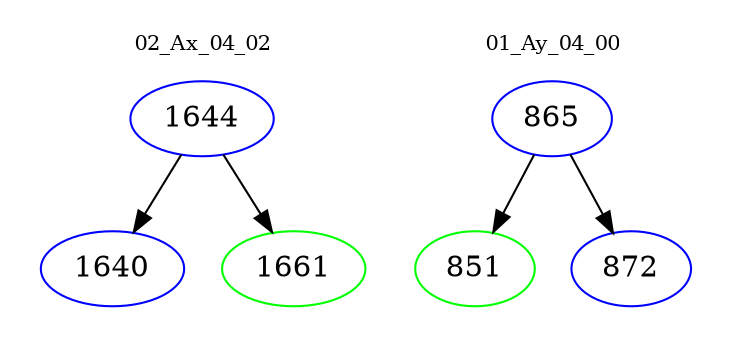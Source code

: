 digraph{
subgraph cluster_0 {
color = white
label = "02_Ax_04_02";
fontsize=10;
T0_1644 [label="1644", color="blue"]
T0_1644 -> T0_1640 [color="black"]
T0_1640 [label="1640", color="blue"]
T0_1644 -> T0_1661 [color="black"]
T0_1661 [label="1661", color="green"]
}
subgraph cluster_1 {
color = white
label = "01_Ay_04_00";
fontsize=10;
T1_865 [label="865", color="blue"]
T1_865 -> T1_851 [color="black"]
T1_851 [label="851", color="green"]
T1_865 -> T1_872 [color="black"]
T1_872 [label="872", color="blue"]
}
}
